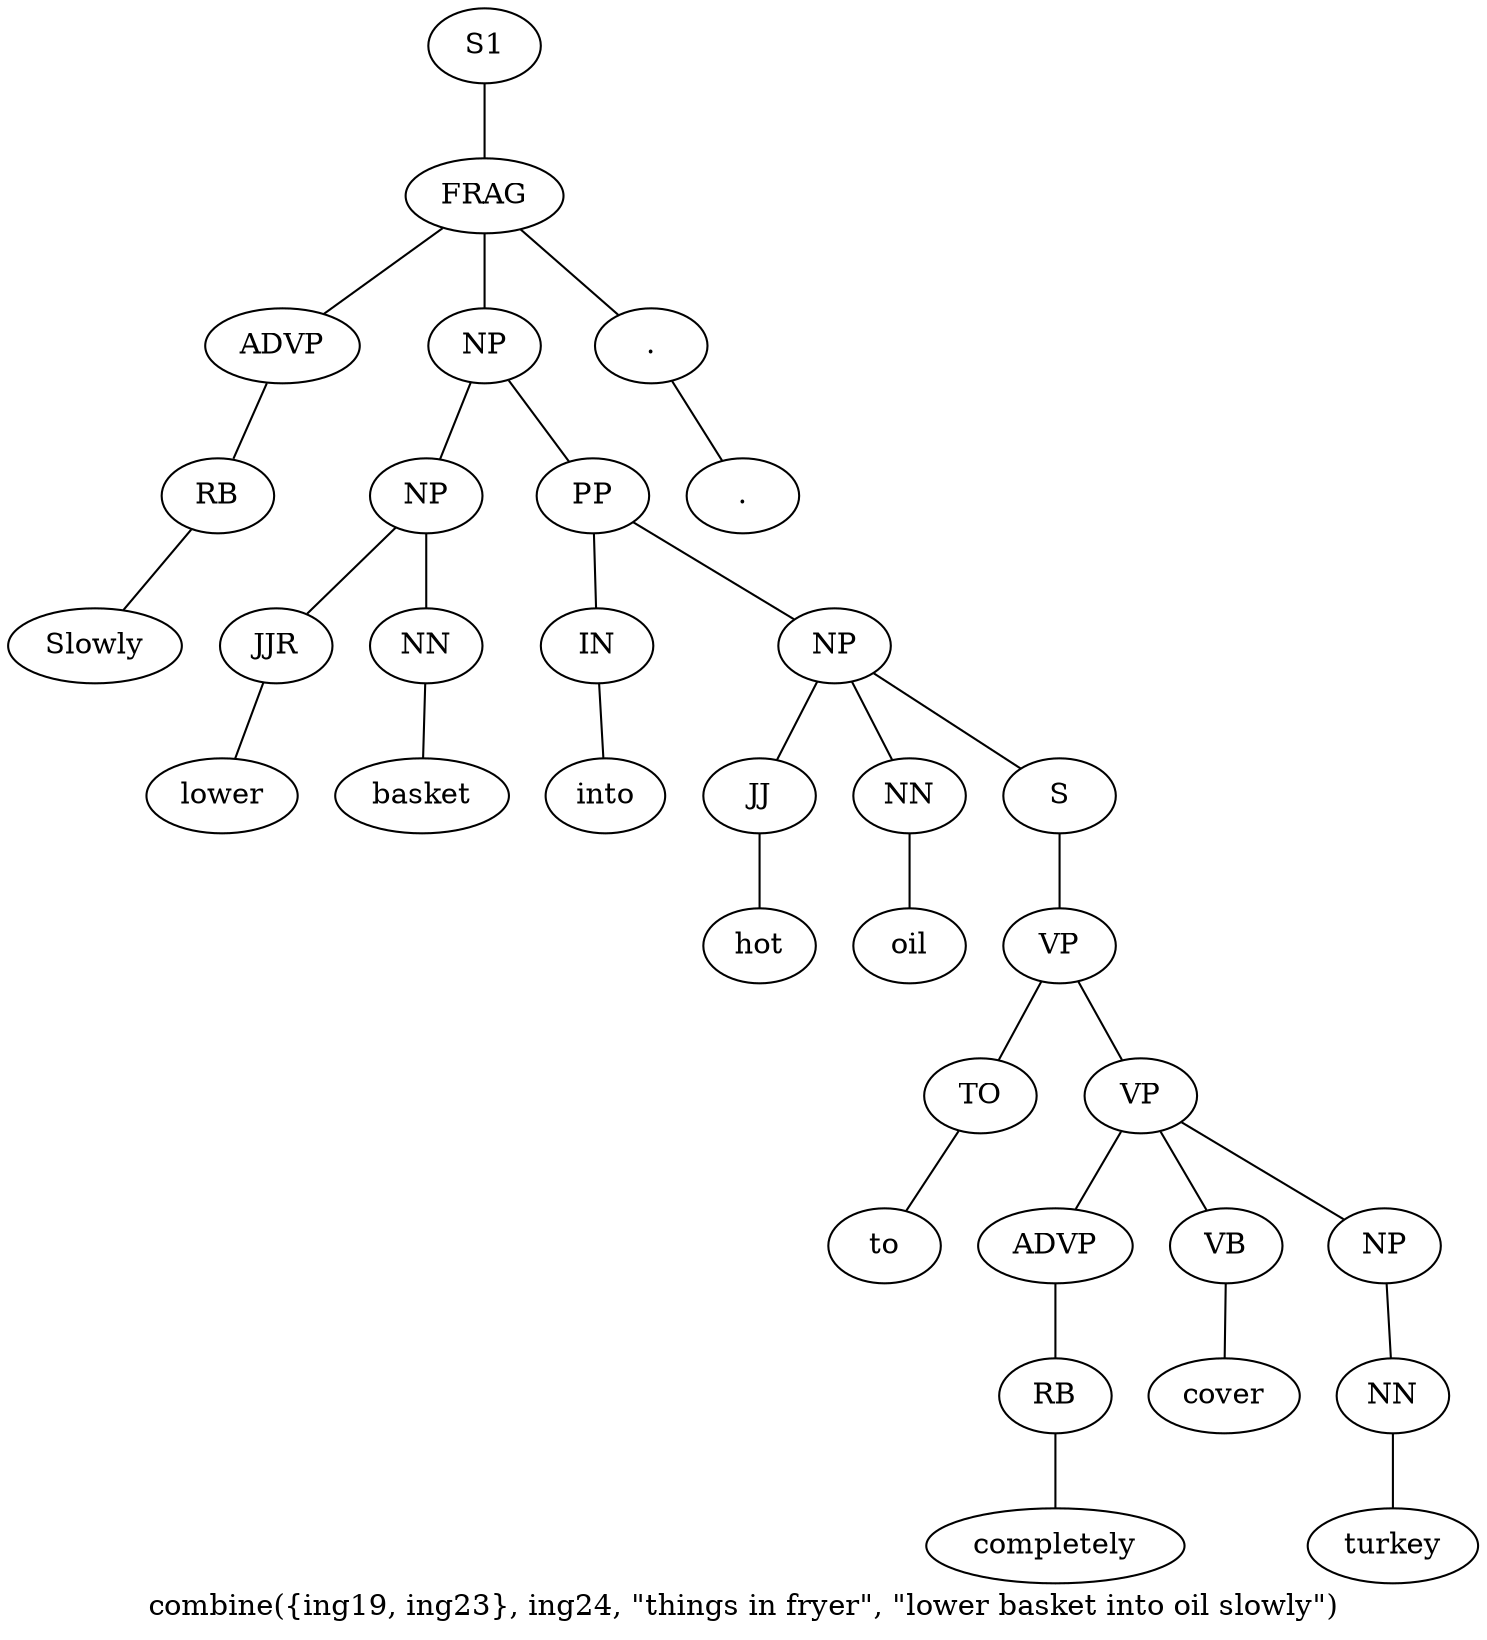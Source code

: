 graph SyntaxGraph {
	label = "combine({ing19, ing23}, ing24, \"things in fryer\", \"lower basket into oil slowly\")";
	Node0 [label="S1"];
	Node1 [label="FRAG"];
	Node2 [label="ADVP"];
	Node3 [label="RB"];
	Node4 [label="Slowly"];
	Node5 [label="NP"];
	Node6 [label="NP"];
	Node7 [label="JJR"];
	Node8 [label="lower"];
	Node9 [label="NN"];
	Node10 [label="basket"];
	Node11 [label="PP"];
	Node12 [label="IN"];
	Node13 [label="into"];
	Node14 [label="NP"];
	Node15 [label="JJ"];
	Node16 [label="hot"];
	Node17 [label="NN"];
	Node18 [label="oil"];
	Node19 [label="S"];
	Node20 [label="VP"];
	Node21 [label="TO"];
	Node22 [label="to"];
	Node23 [label="VP"];
	Node24 [label="ADVP"];
	Node25 [label="RB"];
	Node26 [label="completely"];
	Node27 [label="VB"];
	Node28 [label="cover"];
	Node29 [label="NP"];
	Node30 [label="NN"];
	Node31 [label="turkey"];
	Node32 [label="."];
	Node33 [label="."];

	Node0 -- Node1;
	Node1 -- Node2;
	Node1 -- Node5;
	Node1 -- Node32;
	Node2 -- Node3;
	Node3 -- Node4;
	Node5 -- Node6;
	Node5 -- Node11;
	Node6 -- Node7;
	Node6 -- Node9;
	Node7 -- Node8;
	Node9 -- Node10;
	Node11 -- Node12;
	Node11 -- Node14;
	Node12 -- Node13;
	Node14 -- Node15;
	Node14 -- Node17;
	Node14 -- Node19;
	Node15 -- Node16;
	Node17 -- Node18;
	Node19 -- Node20;
	Node20 -- Node21;
	Node20 -- Node23;
	Node21 -- Node22;
	Node23 -- Node24;
	Node23 -- Node27;
	Node23 -- Node29;
	Node24 -- Node25;
	Node25 -- Node26;
	Node27 -- Node28;
	Node29 -- Node30;
	Node30 -- Node31;
	Node32 -- Node33;
}